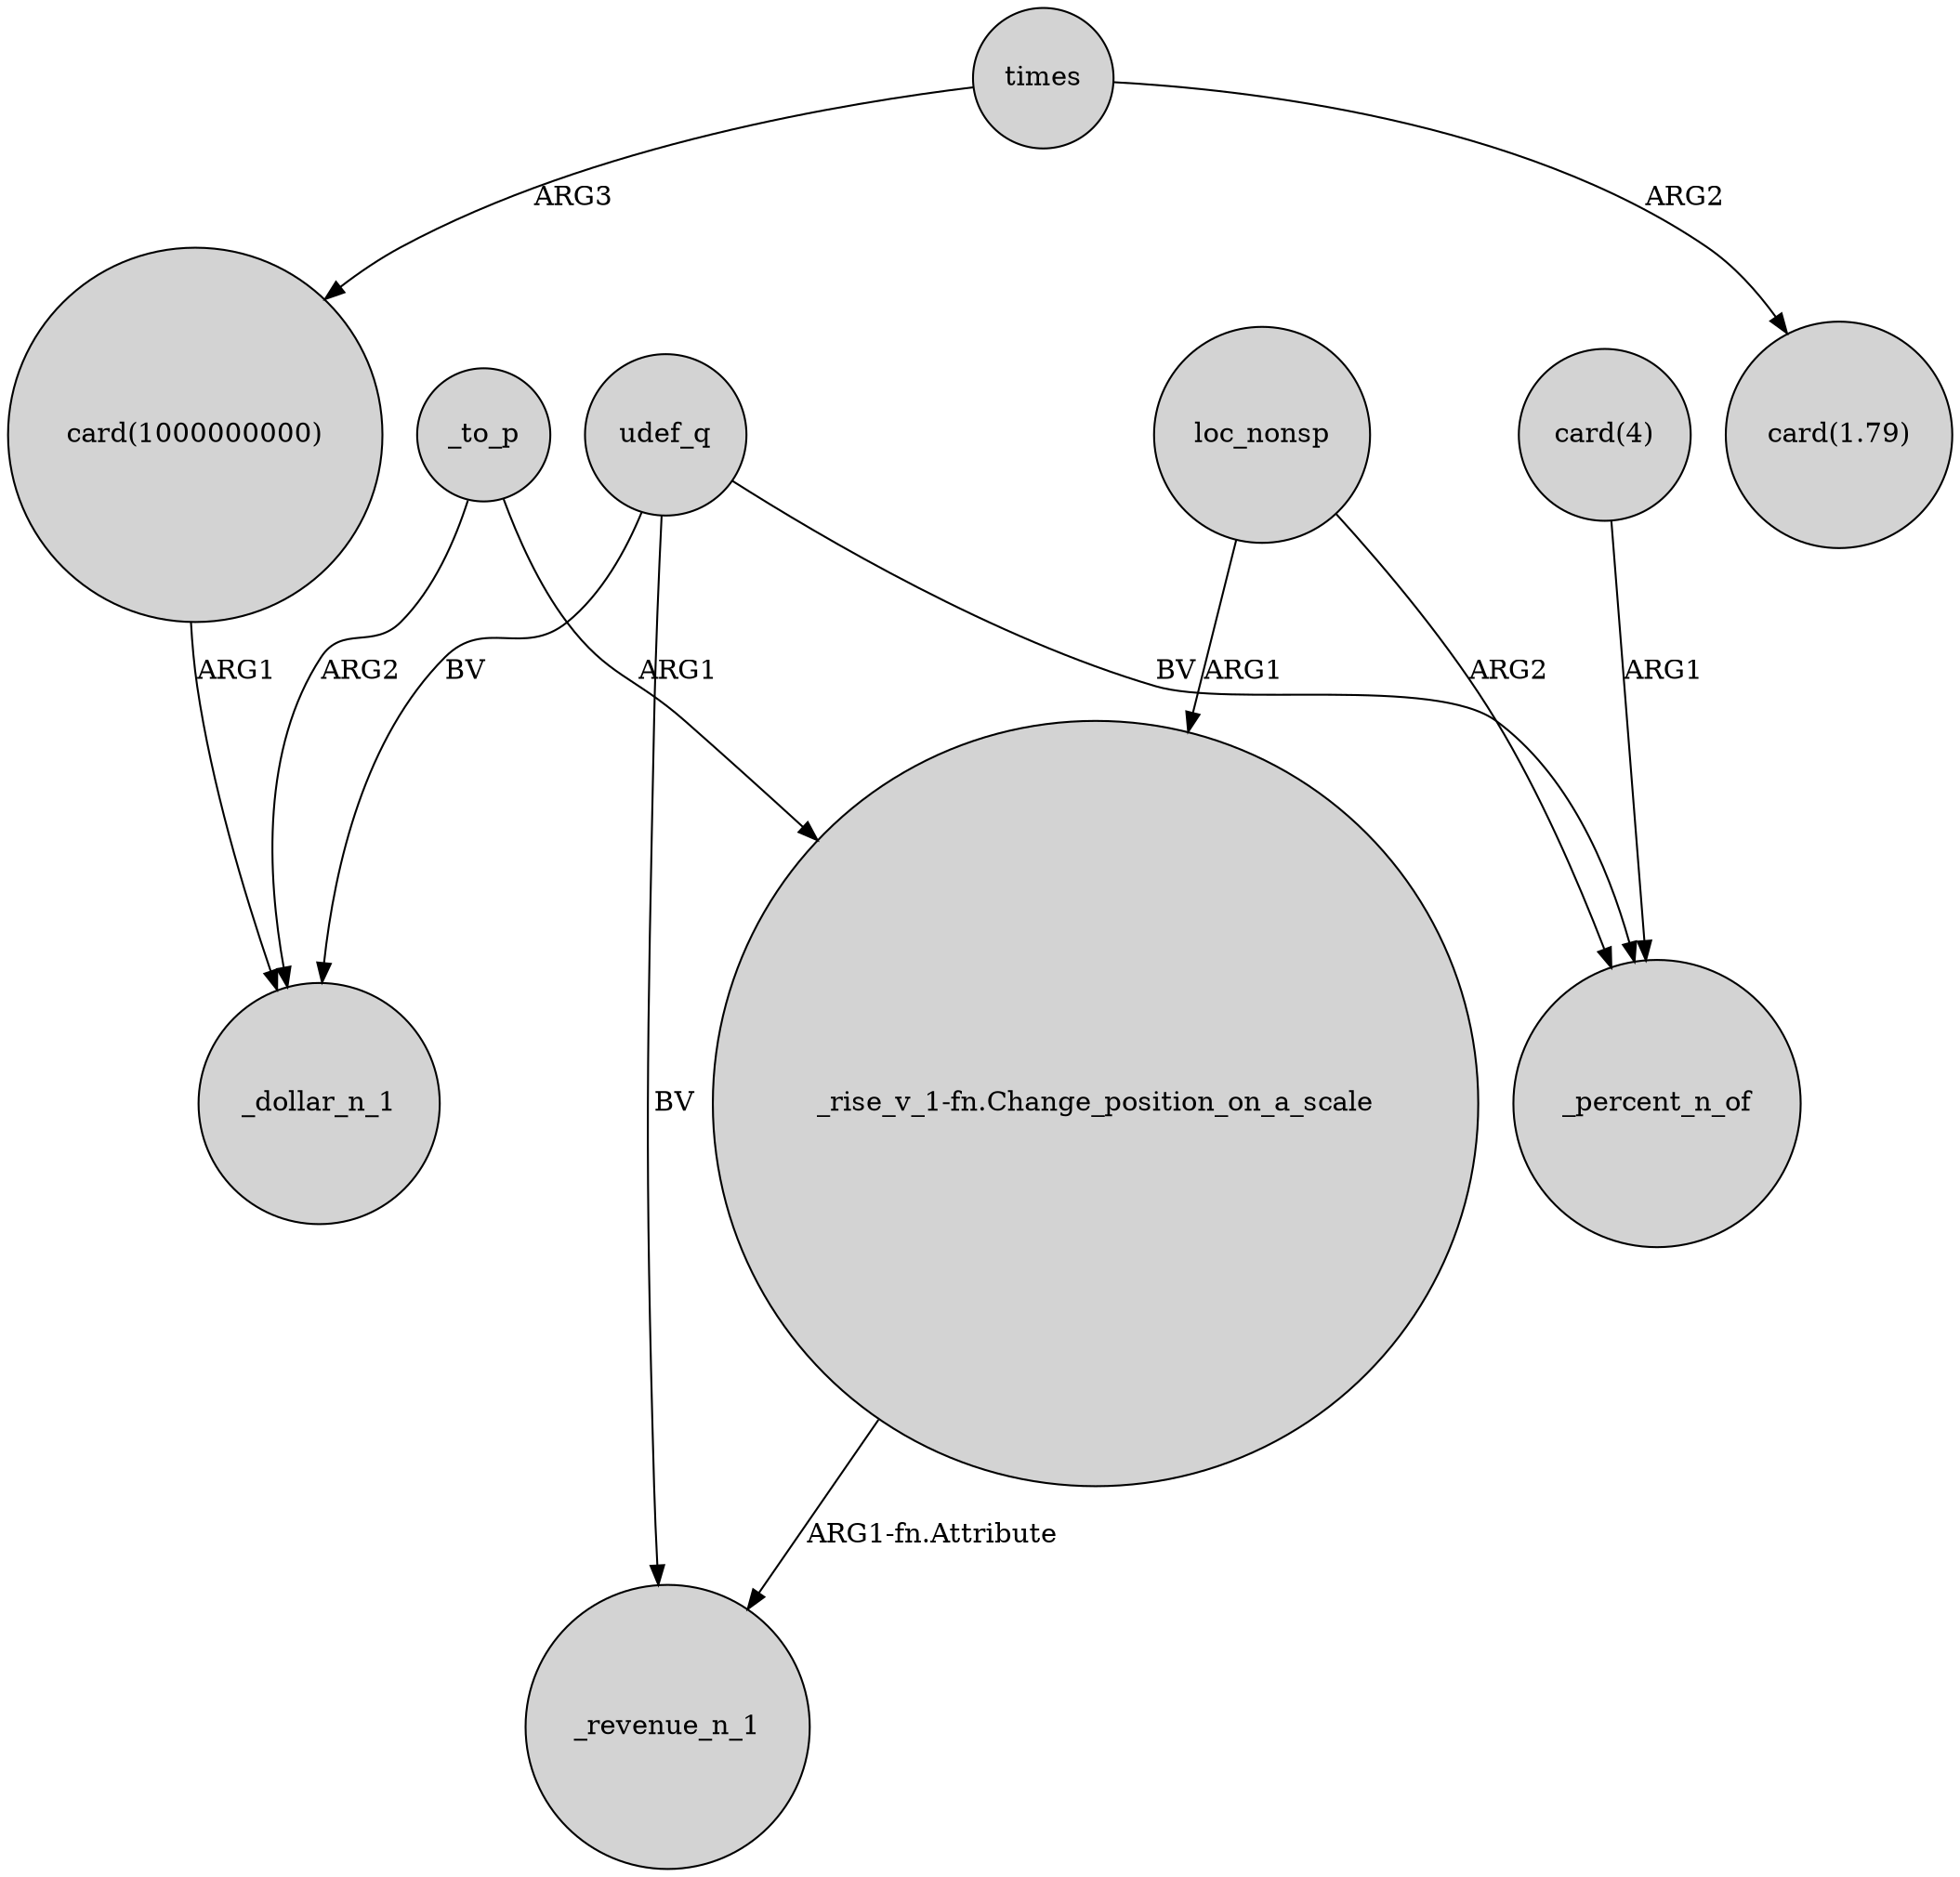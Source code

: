 digraph {
	node [shape=circle style=filled]
	"card(1000000000)" -> _dollar_n_1 [label=ARG1]
	udef_q -> _percent_n_of [label=BV]
	times -> "card(1.79)" [label=ARG2]
	"card(4)" -> _percent_n_of [label=ARG1]
	"_rise_v_1-fn.Change_position_on_a_scale" -> _revenue_n_1 [label="ARG1-fn.Attribute"]
	_to_p -> _dollar_n_1 [label=ARG2]
	times -> "card(1000000000)" [label=ARG3]
	udef_q -> _dollar_n_1 [label=BV]
	udef_q -> _revenue_n_1 [label=BV]
	_to_p -> "_rise_v_1-fn.Change_position_on_a_scale" [label=ARG1]
	loc_nonsp -> "_rise_v_1-fn.Change_position_on_a_scale" [label=ARG1]
	loc_nonsp -> _percent_n_of [label=ARG2]
}
